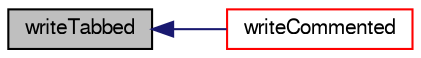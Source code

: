 digraph "writeTabbed"
{
  bgcolor="transparent";
  edge [fontname="FreeSans",fontsize="10",labelfontname="FreeSans",labelfontsize="10"];
  node [fontname="FreeSans",fontsize="10",shape=record];
  rankdir="LR";
  Node1764 [label="writeTabbed",height=0.2,width=0.4,color="black", fillcolor="grey75", style="filled", fontcolor="black"];
  Node1764 -> Node1765 [dir="back",color="midnightblue",fontsize="10",style="solid",fontname="FreeSans"];
  Node1765 [label="writeCommented",height=0.2,width=0.4,color="red",URL="$a26122.html#aa95016de4648a20980e42fb08415ef18",tooltip="Write a commented string to stream. "];
}
